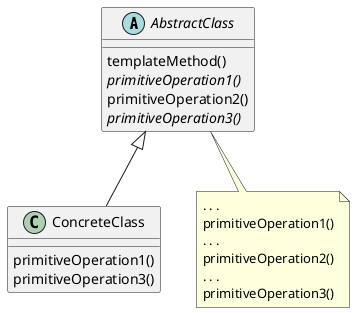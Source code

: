 @startuml

abstract class AbstractClass {
	{method} templateMethod()
	{abstract} {method} primitiveOperation1()
	{method} primitiveOperation2()
	{abstract} {method} primitiveOperation3()
}

class ConcreteClass {
	{method} primitiveOperation1()
	{method} primitiveOperation3()
}

note ". . .\nprimitiveOperation1()\n. . .\nprimitiveOperation2()\n. . .\nprimitiveOperation3()" as N1

AbstractClass .. N1
AbstractClass <|-- ConcreteClass

@enduml


